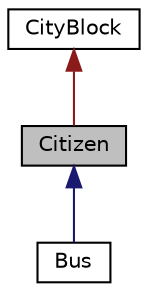 digraph "Citizen"
{
 // LATEX_PDF_SIZE
  edge [fontname="Helvetica",fontsize="10",labelfontname="Helvetica",labelfontsize="10"];
  node [fontname="Helvetica",fontsize="10",shape=record];
  Node1 [label="Citizen",height=0.2,width=0.4,color="black", fillcolor="grey75", style="filled", fontcolor="black",tooltip="Represents a citizen in the city simulation."];
  Node2 -> Node1 [dir="back",color="firebrick4",fontsize="10",style="solid",fontname="Helvetica"];
  Node2 [label="CityBlock",height=0.2,width=0.4,color="black", fillcolor="white", style="filled",URL="$classCityBlock.html",tooltip="Base class representing a block within the city."];
  Node1 -> Node3 [dir="back",color="midnightblue",fontsize="10",style="solid",fontname="Helvetica"];
  Node3 [label="Bus",height=0.2,width=0.4,color="black", fillcolor="white", style="filled",URL="$classBus.html",tooltip="Represents a bus that transports citizens between locations."];
}
